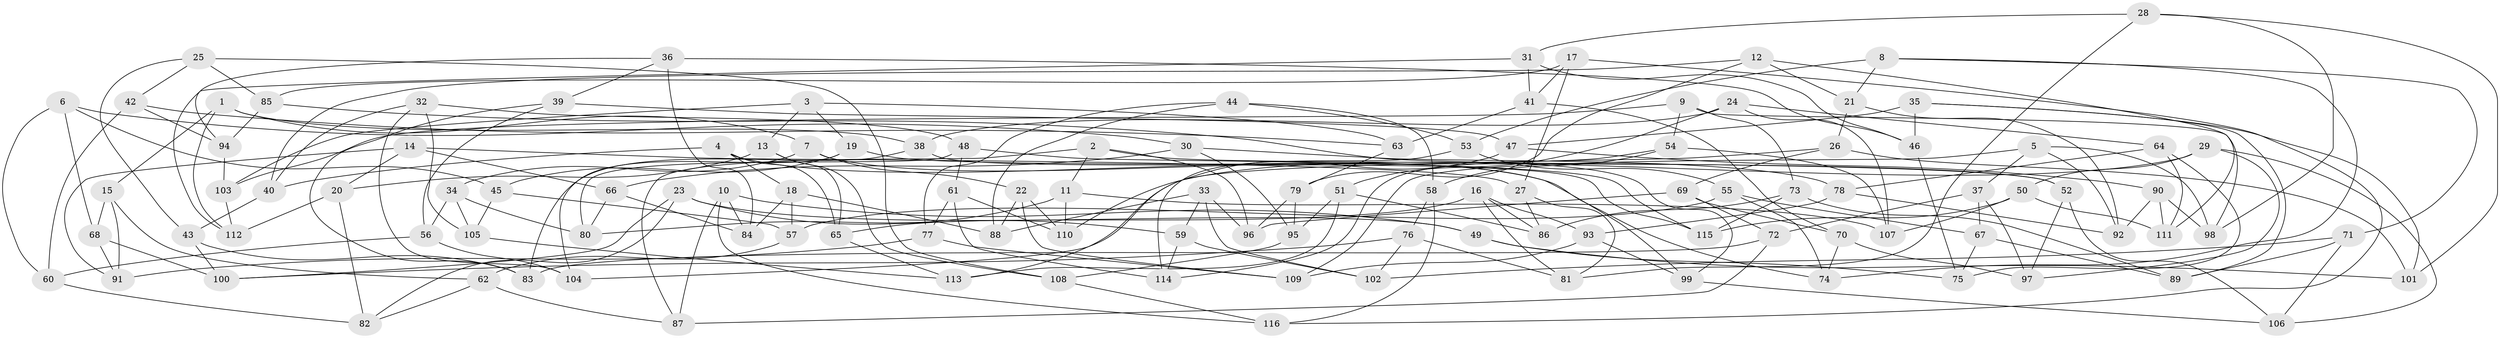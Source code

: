 // Generated by graph-tools (version 1.1) at 2025/38/03/09/25 02:38:10]
// undirected, 116 vertices, 232 edges
graph export_dot {
graph [start="1"]
  node [color=gray90,style=filled];
  1;
  2;
  3;
  4;
  5;
  6;
  7;
  8;
  9;
  10;
  11;
  12;
  13;
  14;
  15;
  16;
  17;
  18;
  19;
  20;
  21;
  22;
  23;
  24;
  25;
  26;
  27;
  28;
  29;
  30;
  31;
  32;
  33;
  34;
  35;
  36;
  37;
  38;
  39;
  40;
  41;
  42;
  43;
  44;
  45;
  46;
  47;
  48;
  49;
  50;
  51;
  52;
  53;
  54;
  55;
  56;
  57;
  58;
  59;
  60;
  61;
  62;
  63;
  64;
  65;
  66;
  67;
  68;
  69;
  70;
  71;
  72;
  73;
  74;
  75;
  76;
  77;
  78;
  79;
  80;
  81;
  82;
  83;
  84;
  85;
  86;
  87;
  88;
  89;
  90;
  91;
  92;
  93;
  94;
  95;
  96;
  97;
  98;
  99;
  100;
  101;
  102;
  103;
  104;
  105;
  106;
  107;
  108;
  109;
  110;
  111;
  112;
  113;
  114;
  115;
  116;
  1 -- 15;
  1 -- 7;
  1 -- 38;
  1 -- 112;
  2 -- 52;
  2 -- 11;
  2 -- 96;
  2 -- 87;
  3 -- 63;
  3 -- 13;
  3 -- 19;
  3 -- 103;
  4 -- 40;
  4 -- 74;
  4 -- 65;
  4 -- 18;
  5 -- 109;
  5 -- 98;
  5 -- 37;
  5 -- 92;
  6 -- 45;
  6 -- 60;
  6 -- 68;
  6 -- 30;
  7 -- 34;
  7 -- 22;
  7 -- 99;
  8 -- 71;
  8 -- 53;
  8 -- 21;
  8 -- 74;
  9 -- 73;
  9 -- 54;
  9 -- 98;
  9 -- 103;
  10 -- 116;
  10 -- 87;
  10 -- 84;
  10 -- 49;
  11 -- 80;
  11 -- 107;
  11 -- 110;
  12 -- 21;
  12 -- 79;
  12 -- 40;
  12 -- 111;
  13 -- 65;
  13 -- 108;
  13 -- 20;
  14 -- 66;
  14 -- 91;
  14 -- 20;
  14 -- 27;
  15 -- 68;
  15 -- 62;
  15 -- 91;
  16 -- 81;
  16 -- 65;
  16 -- 86;
  16 -- 93;
  17 -- 85;
  17 -- 116;
  17 -- 41;
  17 -- 27;
  18 -- 88;
  18 -- 57;
  18 -- 84;
  19 -- 45;
  19 -- 104;
  19 -- 52;
  20 -- 82;
  20 -- 112;
  21 -- 26;
  21 -- 92;
  22 -- 88;
  22 -- 109;
  22 -- 110;
  23 -- 59;
  23 -- 82;
  23 -- 100;
  23 -- 49;
  24 -- 51;
  24 -- 107;
  24 -- 38;
  24 -- 64;
  25 -- 43;
  25 -- 42;
  25 -- 108;
  25 -- 85;
  26 -- 69;
  26 -- 101;
  26 -- 104;
  27 -- 81;
  27 -- 86;
  28 -- 31;
  28 -- 98;
  28 -- 81;
  28 -- 101;
  29 -- 97;
  29 -- 50;
  29 -- 106;
  29 -- 110;
  30 -- 78;
  30 -- 95;
  30 -- 66;
  31 -- 112;
  31 -- 46;
  31 -- 41;
  32 -- 48;
  32 -- 40;
  32 -- 104;
  32 -- 105;
  33 -- 102;
  33 -- 96;
  33 -- 59;
  33 -- 88;
  34 -- 80;
  34 -- 105;
  34 -- 56;
  35 -- 89;
  35 -- 101;
  35 -- 46;
  35 -- 47;
  36 -- 84;
  36 -- 39;
  36 -- 46;
  36 -- 94;
  37 -- 67;
  37 -- 72;
  37 -- 97;
  38 -- 83;
  38 -- 115;
  39 -- 56;
  39 -- 47;
  39 -- 83;
  40 -- 43;
  41 -- 70;
  41 -- 63;
  42 -- 63;
  42 -- 94;
  42 -- 60;
  43 -- 100;
  43 -- 83;
  44 -- 53;
  44 -- 58;
  44 -- 88;
  44 -- 77;
  45 -- 105;
  45 -- 57;
  46 -- 75;
  47 -- 90;
  47 -- 113;
  48 -- 115;
  48 -- 80;
  48 -- 61;
  49 -- 75;
  49 -- 101;
  50 -- 115;
  50 -- 107;
  50 -- 111;
  51 -- 95;
  51 -- 86;
  51 -- 113;
  52 -- 106;
  52 -- 97;
  53 -- 55;
  53 -- 114;
  54 -- 107;
  54 -- 114;
  54 -- 58;
  55 -- 74;
  55 -- 67;
  55 -- 57;
  56 -- 104;
  56 -- 60;
  57 -- 62;
  58 -- 116;
  58 -- 76;
  59 -- 102;
  59 -- 114;
  60 -- 82;
  61 -- 77;
  61 -- 110;
  61 -- 114;
  62 -- 87;
  62 -- 82;
  63 -- 79;
  64 -- 75;
  64 -- 78;
  64 -- 111;
  65 -- 113;
  66 -- 84;
  66 -- 80;
  67 -- 75;
  67 -- 89;
  68 -- 91;
  68 -- 100;
  69 -- 72;
  69 -- 70;
  69 -- 96;
  70 -- 97;
  70 -- 74;
  71 -- 102;
  71 -- 89;
  71 -- 106;
  72 -- 83;
  72 -- 87;
  73 -- 89;
  73 -- 115;
  73 -- 86;
  76 -- 81;
  76 -- 102;
  76 -- 100;
  77 -- 91;
  77 -- 109;
  78 -- 93;
  78 -- 92;
  79 -- 95;
  79 -- 96;
  85 -- 99;
  85 -- 94;
  90 -- 111;
  90 -- 98;
  90 -- 92;
  93 -- 109;
  93 -- 99;
  94 -- 103;
  95 -- 108;
  99 -- 106;
  103 -- 112;
  105 -- 113;
  108 -- 116;
}

